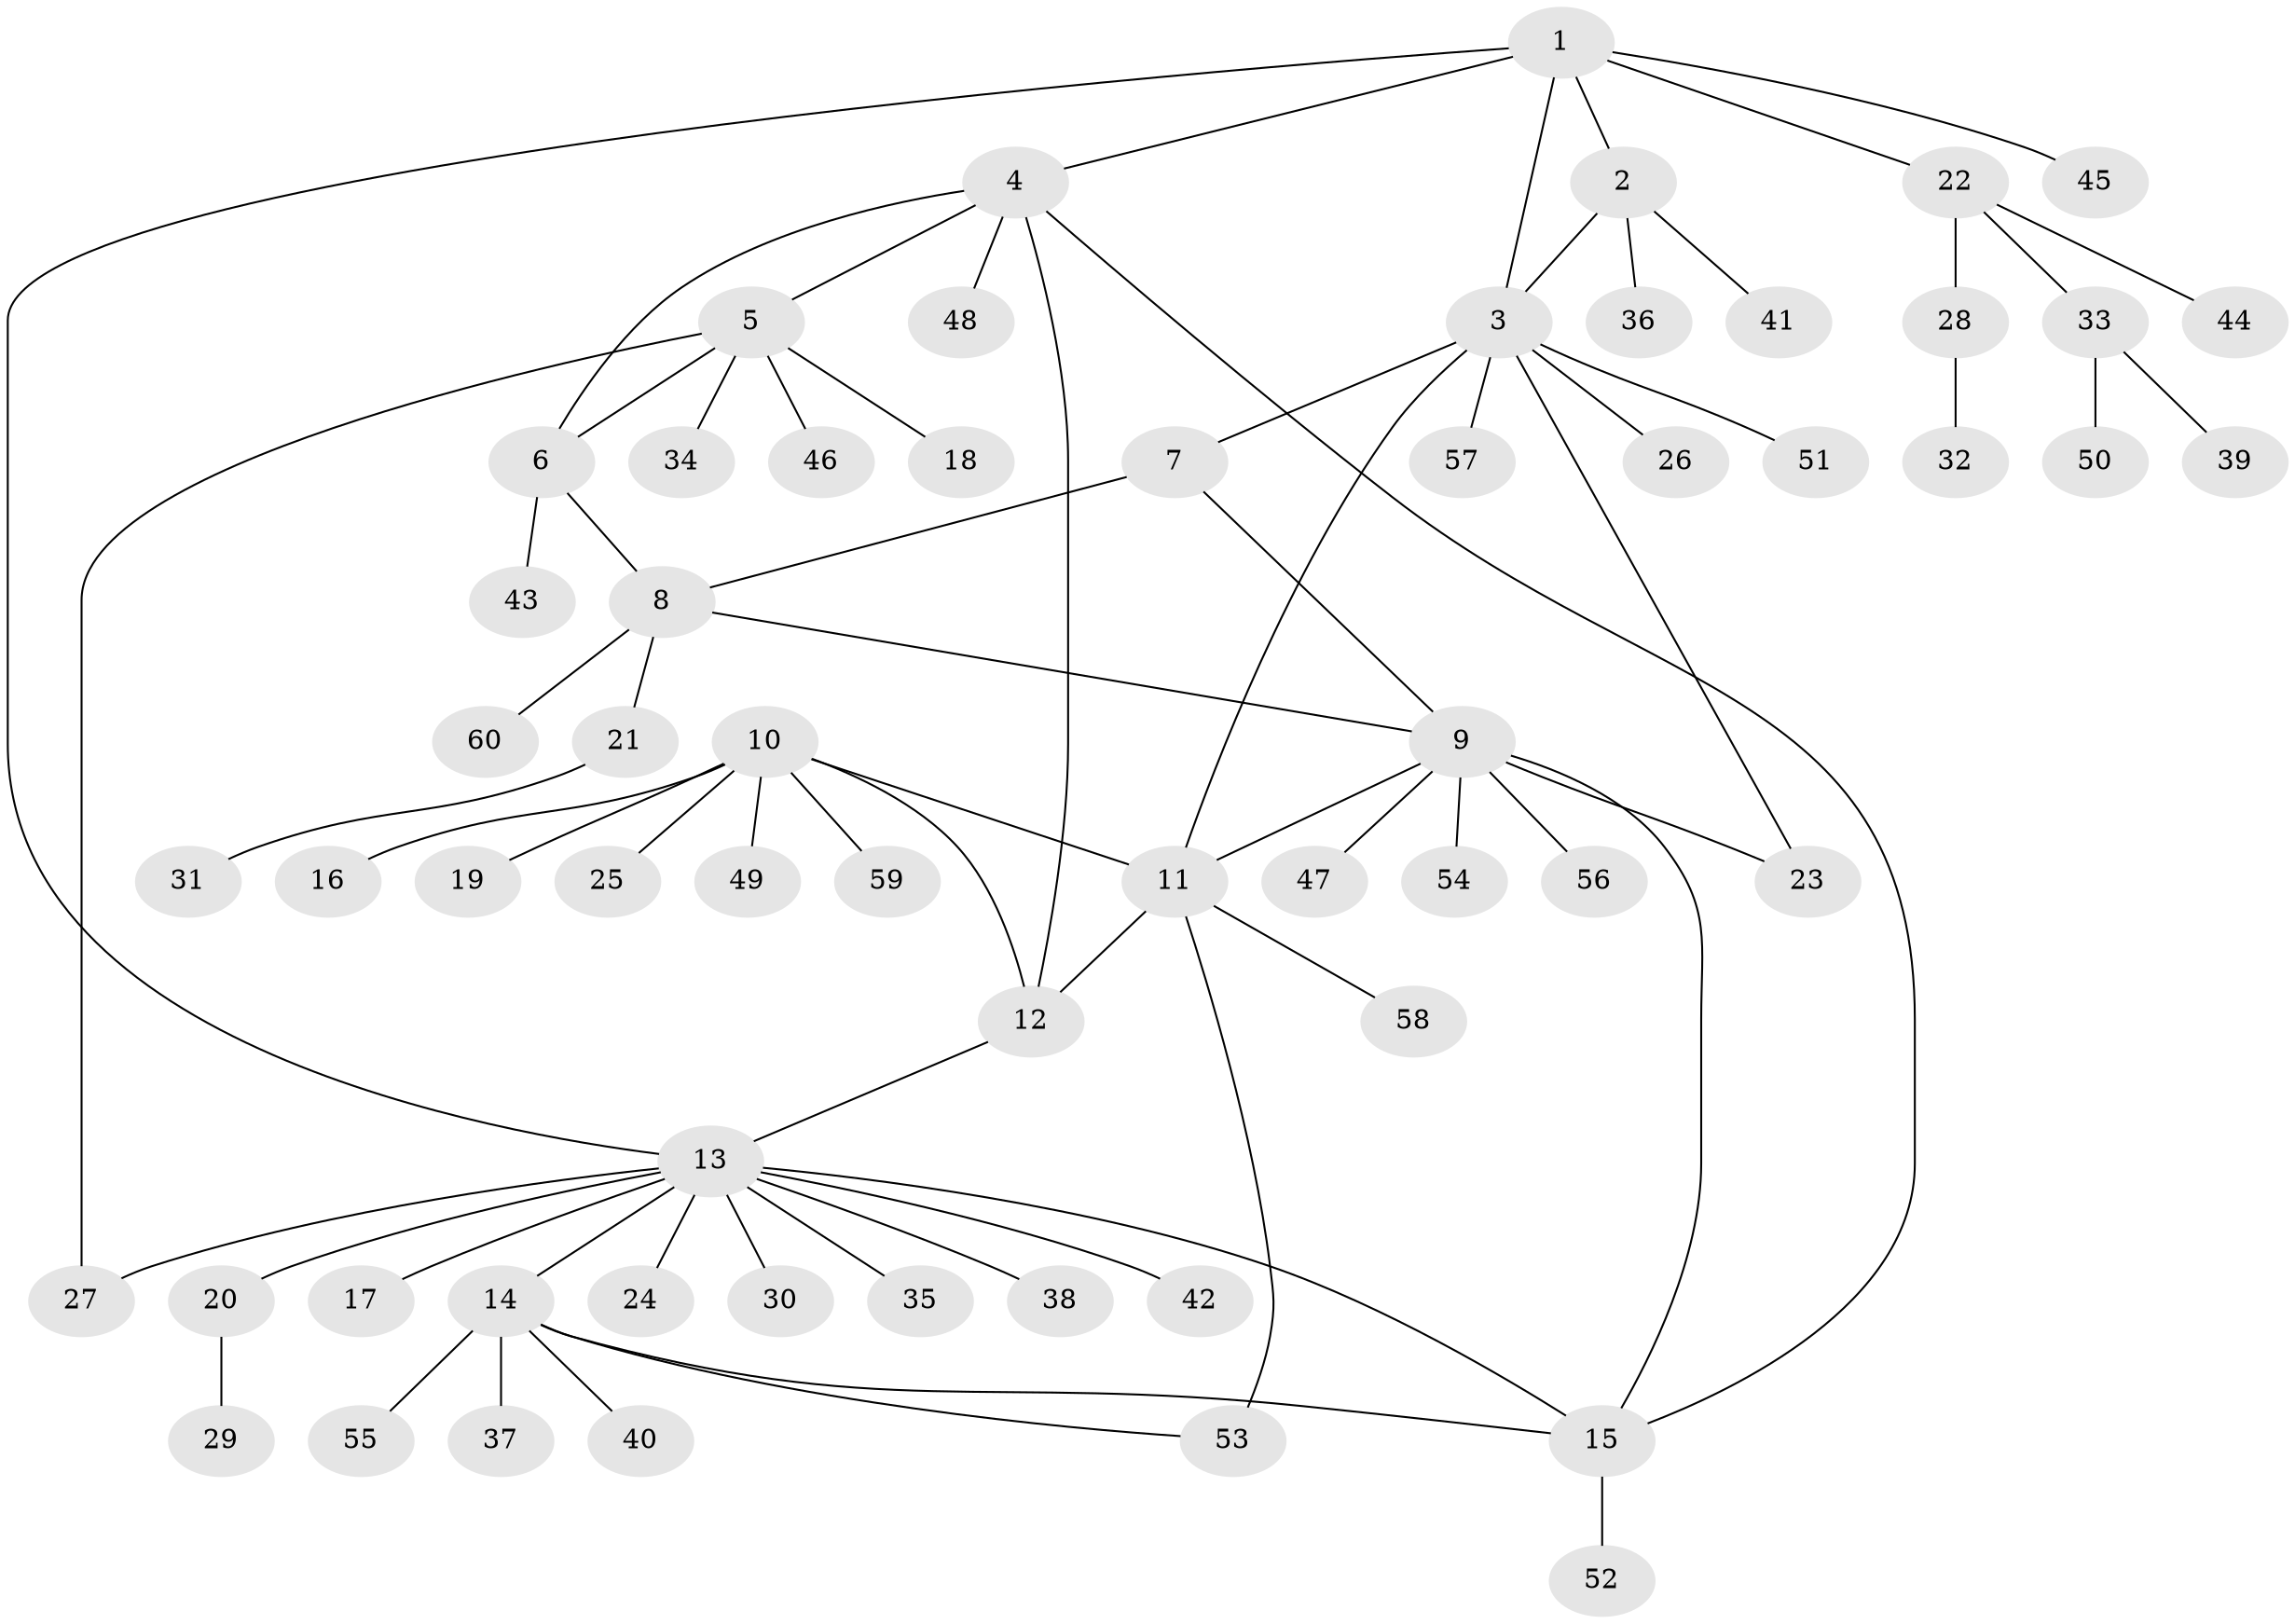 // coarse degree distribution, {11: 0.021739130434782608, 2: 0.10869565217391304, 7: 0.06521739130434782, 5: 0.043478260869565216, 3: 0.043478260869565216, 4: 0.043478260869565216, 14: 0.021739130434782608, 1: 0.6521739130434783}
// Generated by graph-tools (version 1.1) at 2025/52/02/27/25 19:52:22]
// undirected, 60 vertices, 73 edges
graph export_dot {
graph [start="1"]
  node [color=gray90,style=filled];
  1;
  2;
  3;
  4;
  5;
  6;
  7;
  8;
  9;
  10;
  11;
  12;
  13;
  14;
  15;
  16;
  17;
  18;
  19;
  20;
  21;
  22;
  23;
  24;
  25;
  26;
  27;
  28;
  29;
  30;
  31;
  32;
  33;
  34;
  35;
  36;
  37;
  38;
  39;
  40;
  41;
  42;
  43;
  44;
  45;
  46;
  47;
  48;
  49;
  50;
  51;
  52;
  53;
  54;
  55;
  56;
  57;
  58;
  59;
  60;
  1 -- 2;
  1 -- 3;
  1 -- 4;
  1 -- 13;
  1 -- 22;
  1 -- 45;
  2 -- 3;
  2 -- 36;
  2 -- 41;
  3 -- 7;
  3 -- 11;
  3 -- 23;
  3 -- 26;
  3 -- 51;
  3 -- 57;
  4 -- 5;
  4 -- 6;
  4 -- 12;
  4 -- 15;
  4 -- 48;
  5 -- 6;
  5 -- 18;
  5 -- 27;
  5 -- 34;
  5 -- 46;
  6 -- 8;
  6 -- 43;
  7 -- 8;
  7 -- 9;
  8 -- 9;
  8 -- 21;
  8 -- 60;
  9 -- 11;
  9 -- 15;
  9 -- 23;
  9 -- 47;
  9 -- 54;
  9 -- 56;
  10 -- 11;
  10 -- 12;
  10 -- 16;
  10 -- 19;
  10 -- 25;
  10 -- 49;
  10 -- 59;
  11 -- 12;
  11 -- 53;
  11 -- 58;
  12 -- 13;
  13 -- 14;
  13 -- 15;
  13 -- 17;
  13 -- 20;
  13 -- 24;
  13 -- 27;
  13 -- 30;
  13 -- 35;
  13 -- 38;
  13 -- 42;
  14 -- 15;
  14 -- 37;
  14 -- 40;
  14 -- 53;
  14 -- 55;
  15 -- 52;
  20 -- 29;
  21 -- 31;
  22 -- 28;
  22 -- 33;
  22 -- 44;
  28 -- 32;
  33 -- 39;
  33 -- 50;
}
